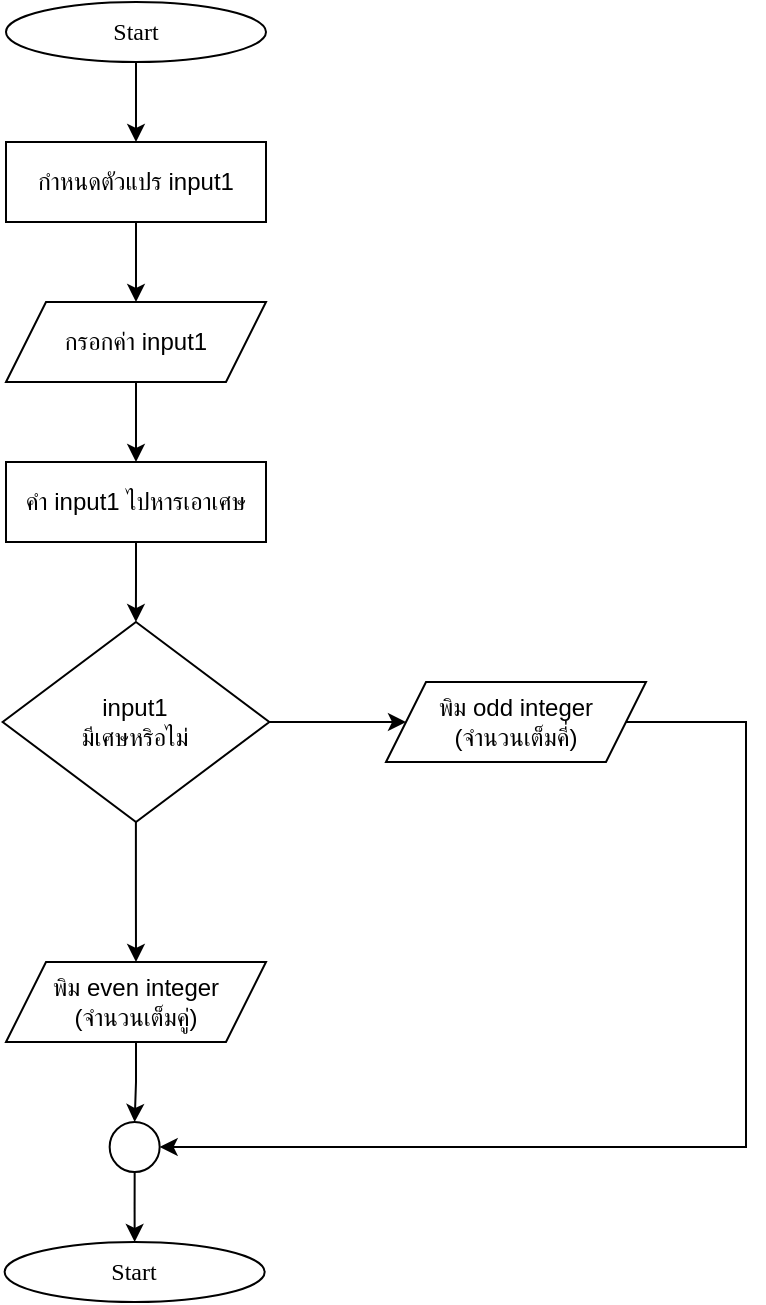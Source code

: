 <mxfile version="24.9.0">
  <diagram name="Page-1" id="lzwrQbHtwTEJEjT07zNH">
    <mxGraphModel dx="1718" dy="471" grid="1" gridSize="10" guides="1" tooltips="1" connect="1" arrows="1" fold="1" page="1" pageScale="1" pageWidth="850" pageHeight="1100" math="0" shadow="0">
      <root>
        <mxCell id="0" />
        <mxCell id="1" parent="0" />
        <mxCell id="GU9igvx3il84CoDvf35e-3" value="" style="edgeStyle=orthogonalEdgeStyle;rounded=0;orthogonalLoop=1;jettySize=auto;html=1;" edge="1" parent="1" source="GU9igvx3il84CoDvf35e-1" target="GU9igvx3il84CoDvf35e-2">
          <mxGeometry relative="1" as="geometry" />
        </mxCell>
        <mxCell id="GU9igvx3il84CoDvf35e-1" value="&lt;font data-font-src=&quot;https://fonts.googleapis.com/css?family=Sarabun&quot; face=&quot;Sarabun&quot;&gt;Start&lt;/font&gt;" style="ellipse;whiteSpace=wrap;html=1;" vertex="1" parent="1">
          <mxGeometry x="-630.0" y="60" width="130" height="30" as="geometry" />
        </mxCell>
        <mxCell id="GU9igvx3il84CoDvf35e-5" value="" style="edgeStyle=orthogonalEdgeStyle;rounded=0;orthogonalLoop=1;jettySize=auto;html=1;" edge="1" parent="1" source="GU9igvx3il84CoDvf35e-2" target="GU9igvx3il84CoDvf35e-4">
          <mxGeometry relative="1" as="geometry" />
        </mxCell>
        <mxCell id="GU9igvx3il84CoDvf35e-2" value="กำหนดตัวแปร input1" style="rounded=0;whiteSpace=wrap;html=1;" vertex="1" parent="1">
          <mxGeometry x="-630.0" y="130" width="130" height="40" as="geometry" />
        </mxCell>
        <mxCell id="GU9igvx3il84CoDvf35e-10" value="" style="edgeStyle=orthogonalEdgeStyle;rounded=0;orthogonalLoop=1;jettySize=auto;html=1;" edge="1" parent="1" source="GU9igvx3il84CoDvf35e-4" target="GU9igvx3il84CoDvf35e-9">
          <mxGeometry relative="1" as="geometry" />
        </mxCell>
        <mxCell id="GU9igvx3il84CoDvf35e-4" value="กรอกค่า input1" style="shape=parallelogram;perimeter=parallelogramPerimeter;whiteSpace=wrap;html=1;fixedSize=1;" vertex="1" parent="1">
          <mxGeometry x="-630.0" y="210" width="130" height="40" as="geometry" />
        </mxCell>
        <mxCell id="GU9igvx3il84CoDvf35e-13" value="" style="edgeStyle=orthogonalEdgeStyle;rounded=0;orthogonalLoop=1;jettySize=auto;html=1;" edge="1" parent="1" source="GU9igvx3il84CoDvf35e-8" target="GU9igvx3il84CoDvf35e-12">
          <mxGeometry relative="1" as="geometry" />
        </mxCell>
        <mxCell id="GU9igvx3il84CoDvf35e-15" value="" style="edgeStyle=orthogonalEdgeStyle;rounded=0;orthogonalLoop=1;jettySize=auto;html=1;" edge="1" parent="1" source="GU9igvx3il84CoDvf35e-8" target="GU9igvx3il84CoDvf35e-14">
          <mxGeometry relative="1" as="geometry" />
        </mxCell>
        <mxCell id="GU9igvx3il84CoDvf35e-8" value="input1&lt;div&gt;มีเศษหริอไม่&lt;/div&gt;" style="rhombus;whiteSpace=wrap;html=1;" vertex="1" parent="1">
          <mxGeometry x="-631.67" y="370" width="133.33" height="100" as="geometry" />
        </mxCell>
        <mxCell id="GU9igvx3il84CoDvf35e-11" value="" style="edgeStyle=orthogonalEdgeStyle;rounded=0;orthogonalLoop=1;jettySize=auto;html=1;" edge="1" parent="1" source="GU9igvx3il84CoDvf35e-9" target="GU9igvx3il84CoDvf35e-8">
          <mxGeometry relative="1" as="geometry" />
        </mxCell>
        <mxCell id="GU9igvx3il84CoDvf35e-9" value="คำ input1 ไปหารเอาเศษ" style="rounded=0;whiteSpace=wrap;html=1;" vertex="1" parent="1">
          <mxGeometry x="-630.0" y="290" width="130" height="40" as="geometry" />
        </mxCell>
        <mxCell id="GU9igvx3il84CoDvf35e-20" style="edgeStyle=orthogonalEdgeStyle;rounded=0;orthogonalLoop=1;jettySize=auto;html=1;entryX=1;entryY=0.5;entryDx=0;entryDy=0;" edge="1" parent="1" source="GU9igvx3il84CoDvf35e-12" target="GU9igvx3il84CoDvf35e-17">
          <mxGeometry relative="1" as="geometry">
            <Array as="points">
              <mxPoint x="-260" y="420" />
              <mxPoint x="-260" y="632" />
            </Array>
          </mxGeometry>
        </mxCell>
        <mxCell id="GU9igvx3il84CoDvf35e-12" value="พิม odd integer&lt;div&gt;(จํานวนเต็มคี่)&lt;/div&gt;" style="shape=parallelogram;perimeter=parallelogramPerimeter;whiteSpace=wrap;html=1;fixedSize=1;" vertex="1" parent="1">
          <mxGeometry x="-440.0" y="400" width="130" height="40" as="geometry" />
        </mxCell>
        <mxCell id="GU9igvx3il84CoDvf35e-18" value="" style="edgeStyle=orthogonalEdgeStyle;rounded=0;orthogonalLoop=1;jettySize=auto;html=1;" edge="1" parent="1" source="GU9igvx3il84CoDvf35e-14" target="GU9igvx3il84CoDvf35e-17">
          <mxGeometry relative="1" as="geometry" />
        </mxCell>
        <mxCell id="GU9igvx3il84CoDvf35e-14" value="&lt;div&gt;พิม even integer&lt;/div&gt;&lt;div&gt;(จํานวนเต็มคู่)&lt;/div&gt;" style="shape=parallelogram;perimeter=parallelogramPerimeter;whiteSpace=wrap;html=1;fixedSize=1;" vertex="1" parent="1">
          <mxGeometry x="-630.0" y="540" width="130" height="40" as="geometry" />
        </mxCell>
        <mxCell id="GU9igvx3il84CoDvf35e-16" value="&lt;font data-font-src=&quot;https://fonts.googleapis.com/css?family=Sarabun&quot; face=&quot;Sarabun&quot;&gt;Start&lt;/font&gt;" style="ellipse;whiteSpace=wrap;html=1;" vertex="1" parent="1">
          <mxGeometry x="-630.67" y="680" width="130" height="30" as="geometry" />
        </mxCell>
        <mxCell id="GU9igvx3il84CoDvf35e-19" value="" style="edgeStyle=orthogonalEdgeStyle;rounded=0;orthogonalLoop=1;jettySize=auto;html=1;" edge="1" parent="1" source="GU9igvx3il84CoDvf35e-17" target="GU9igvx3il84CoDvf35e-16">
          <mxGeometry relative="1" as="geometry" />
        </mxCell>
        <mxCell id="GU9igvx3il84CoDvf35e-17" value="" style="ellipse;whiteSpace=wrap;html=1;aspect=fixed;" vertex="1" parent="1">
          <mxGeometry x="-578.17" y="620" width="25" height="25" as="geometry" />
        </mxCell>
      </root>
    </mxGraphModel>
  </diagram>
</mxfile>
